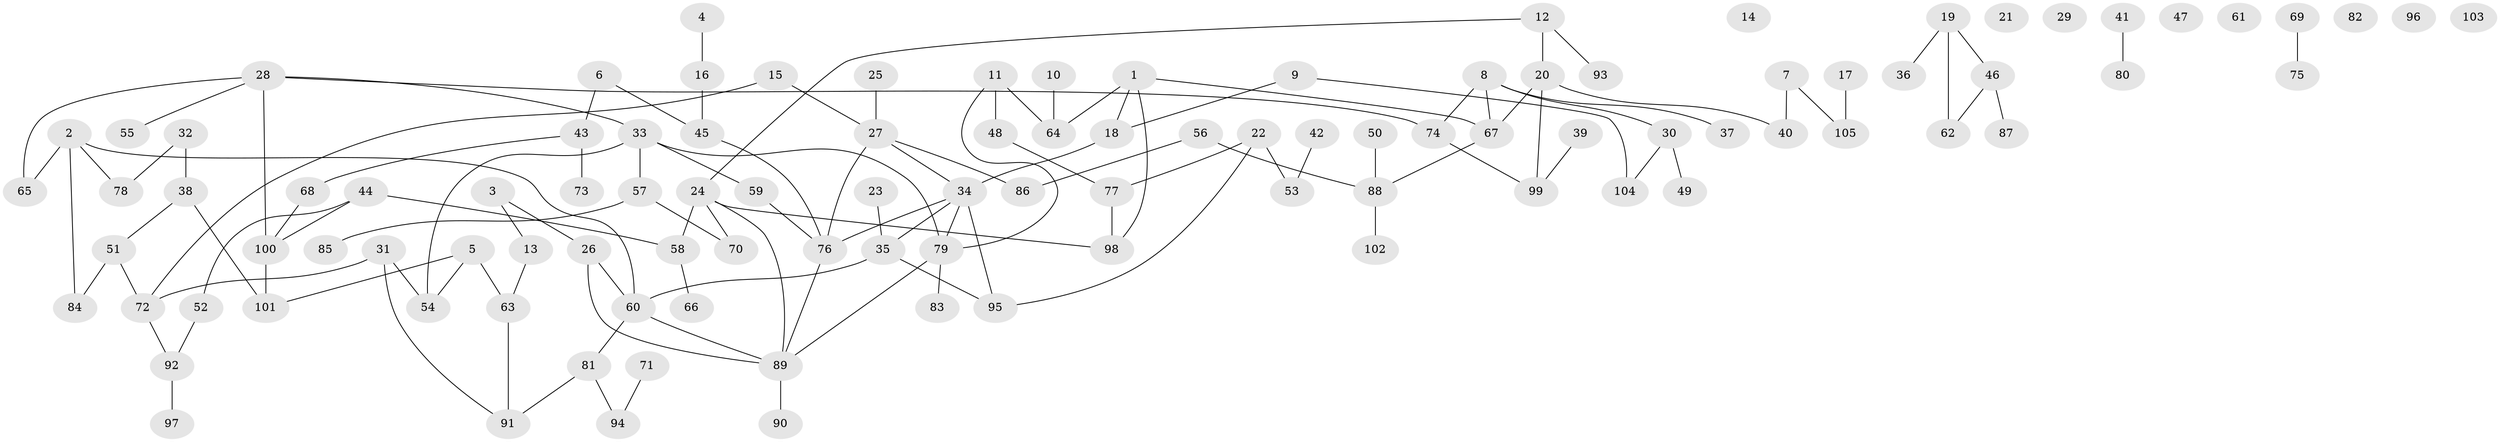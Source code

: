 // Generated by graph-tools (version 1.1) at 2025/00/03/09/25 03:00:48]
// undirected, 105 vertices, 122 edges
graph export_dot {
graph [start="1"]
  node [color=gray90,style=filled];
  1;
  2;
  3;
  4;
  5;
  6;
  7;
  8;
  9;
  10;
  11;
  12;
  13;
  14;
  15;
  16;
  17;
  18;
  19;
  20;
  21;
  22;
  23;
  24;
  25;
  26;
  27;
  28;
  29;
  30;
  31;
  32;
  33;
  34;
  35;
  36;
  37;
  38;
  39;
  40;
  41;
  42;
  43;
  44;
  45;
  46;
  47;
  48;
  49;
  50;
  51;
  52;
  53;
  54;
  55;
  56;
  57;
  58;
  59;
  60;
  61;
  62;
  63;
  64;
  65;
  66;
  67;
  68;
  69;
  70;
  71;
  72;
  73;
  74;
  75;
  76;
  77;
  78;
  79;
  80;
  81;
  82;
  83;
  84;
  85;
  86;
  87;
  88;
  89;
  90;
  91;
  92;
  93;
  94;
  95;
  96;
  97;
  98;
  99;
  100;
  101;
  102;
  103;
  104;
  105;
  1 -- 18;
  1 -- 64;
  1 -- 67;
  1 -- 98;
  2 -- 60;
  2 -- 65;
  2 -- 78;
  2 -- 84;
  3 -- 13;
  3 -- 26;
  4 -- 16;
  5 -- 54;
  5 -- 63;
  5 -- 101;
  6 -- 43;
  6 -- 45;
  7 -- 40;
  7 -- 105;
  8 -- 30;
  8 -- 37;
  8 -- 67;
  8 -- 74;
  9 -- 18;
  9 -- 104;
  10 -- 64;
  11 -- 48;
  11 -- 64;
  11 -- 79;
  12 -- 20;
  12 -- 24;
  12 -- 93;
  13 -- 63;
  15 -- 27;
  15 -- 72;
  16 -- 45;
  17 -- 105;
  18 -- 34;
  19 -- 36;
  19 -- 46;
  19 -- 62;
  20 -- 40;
  20 -- 67;
  20 -- 99;
  22 -- 53;
  22 -- 77;
  22 -- 95;
  23 -- 35;
  24 -- 58;
  24 -- 70;
  24 -- 89;
  24 -- 98;
  25 -- 27;
  26 -- 60;
  26 -- 89;
  27 -- 34;
  27 -- 76;
  27 -- 86;
  28 -- 33;
  28 -- 55;
  28 -- 65;
  28 -- 74;
  28 -- 100;
  30 -- 49;
  30 -- 104;
  31 -- 54;
  31 -- 72;
  31 -- 91;
  32 -- 38;
  32 -- 78;
  33 -- 54;
  33 -- 57;
  33 -- 59;
  33 -- 79;
  34 -- 35;
  34 -- 76;
  34 -- 79;
  34 -- 95;
  35 -- 60;
  35 -- 95;
  38 -- 51;
  38 -- 101;
  39 -- 99;
  41 -- 80;
  42 -- 53;
  43 -- 68;
  43 -- 73;
  44 -- 52;
  44 -- 58;
  44 -- 100;
  45 -- 76;
  46 -- 62;
  46 -- 87;
  48 -- 77;
  50 -- 88;
  51 -- 72;
  51 -- 84;
  52 -- 92;
  56 -- 86;
  56 -- 88;
  57 -- 70;
  57 -- 85;
  58 -- 66;
  59 -- 76;
  60 -- 81;
  60 -- 89;
  63 -- 91;
  67 -- 88;
  68 -- 100;
  69 -- 75;
  71 -- 94;
  72 -- 92;
  74 -- 99;
  76 -- 89;
  77 -- 98;
  79 -- 83;
  79 -- 89;
  81 -- 91;
  81 -- 94;
  88 -- 102;
  89 -- 90;
  92 -- 97;
  100 -- 101;
}
